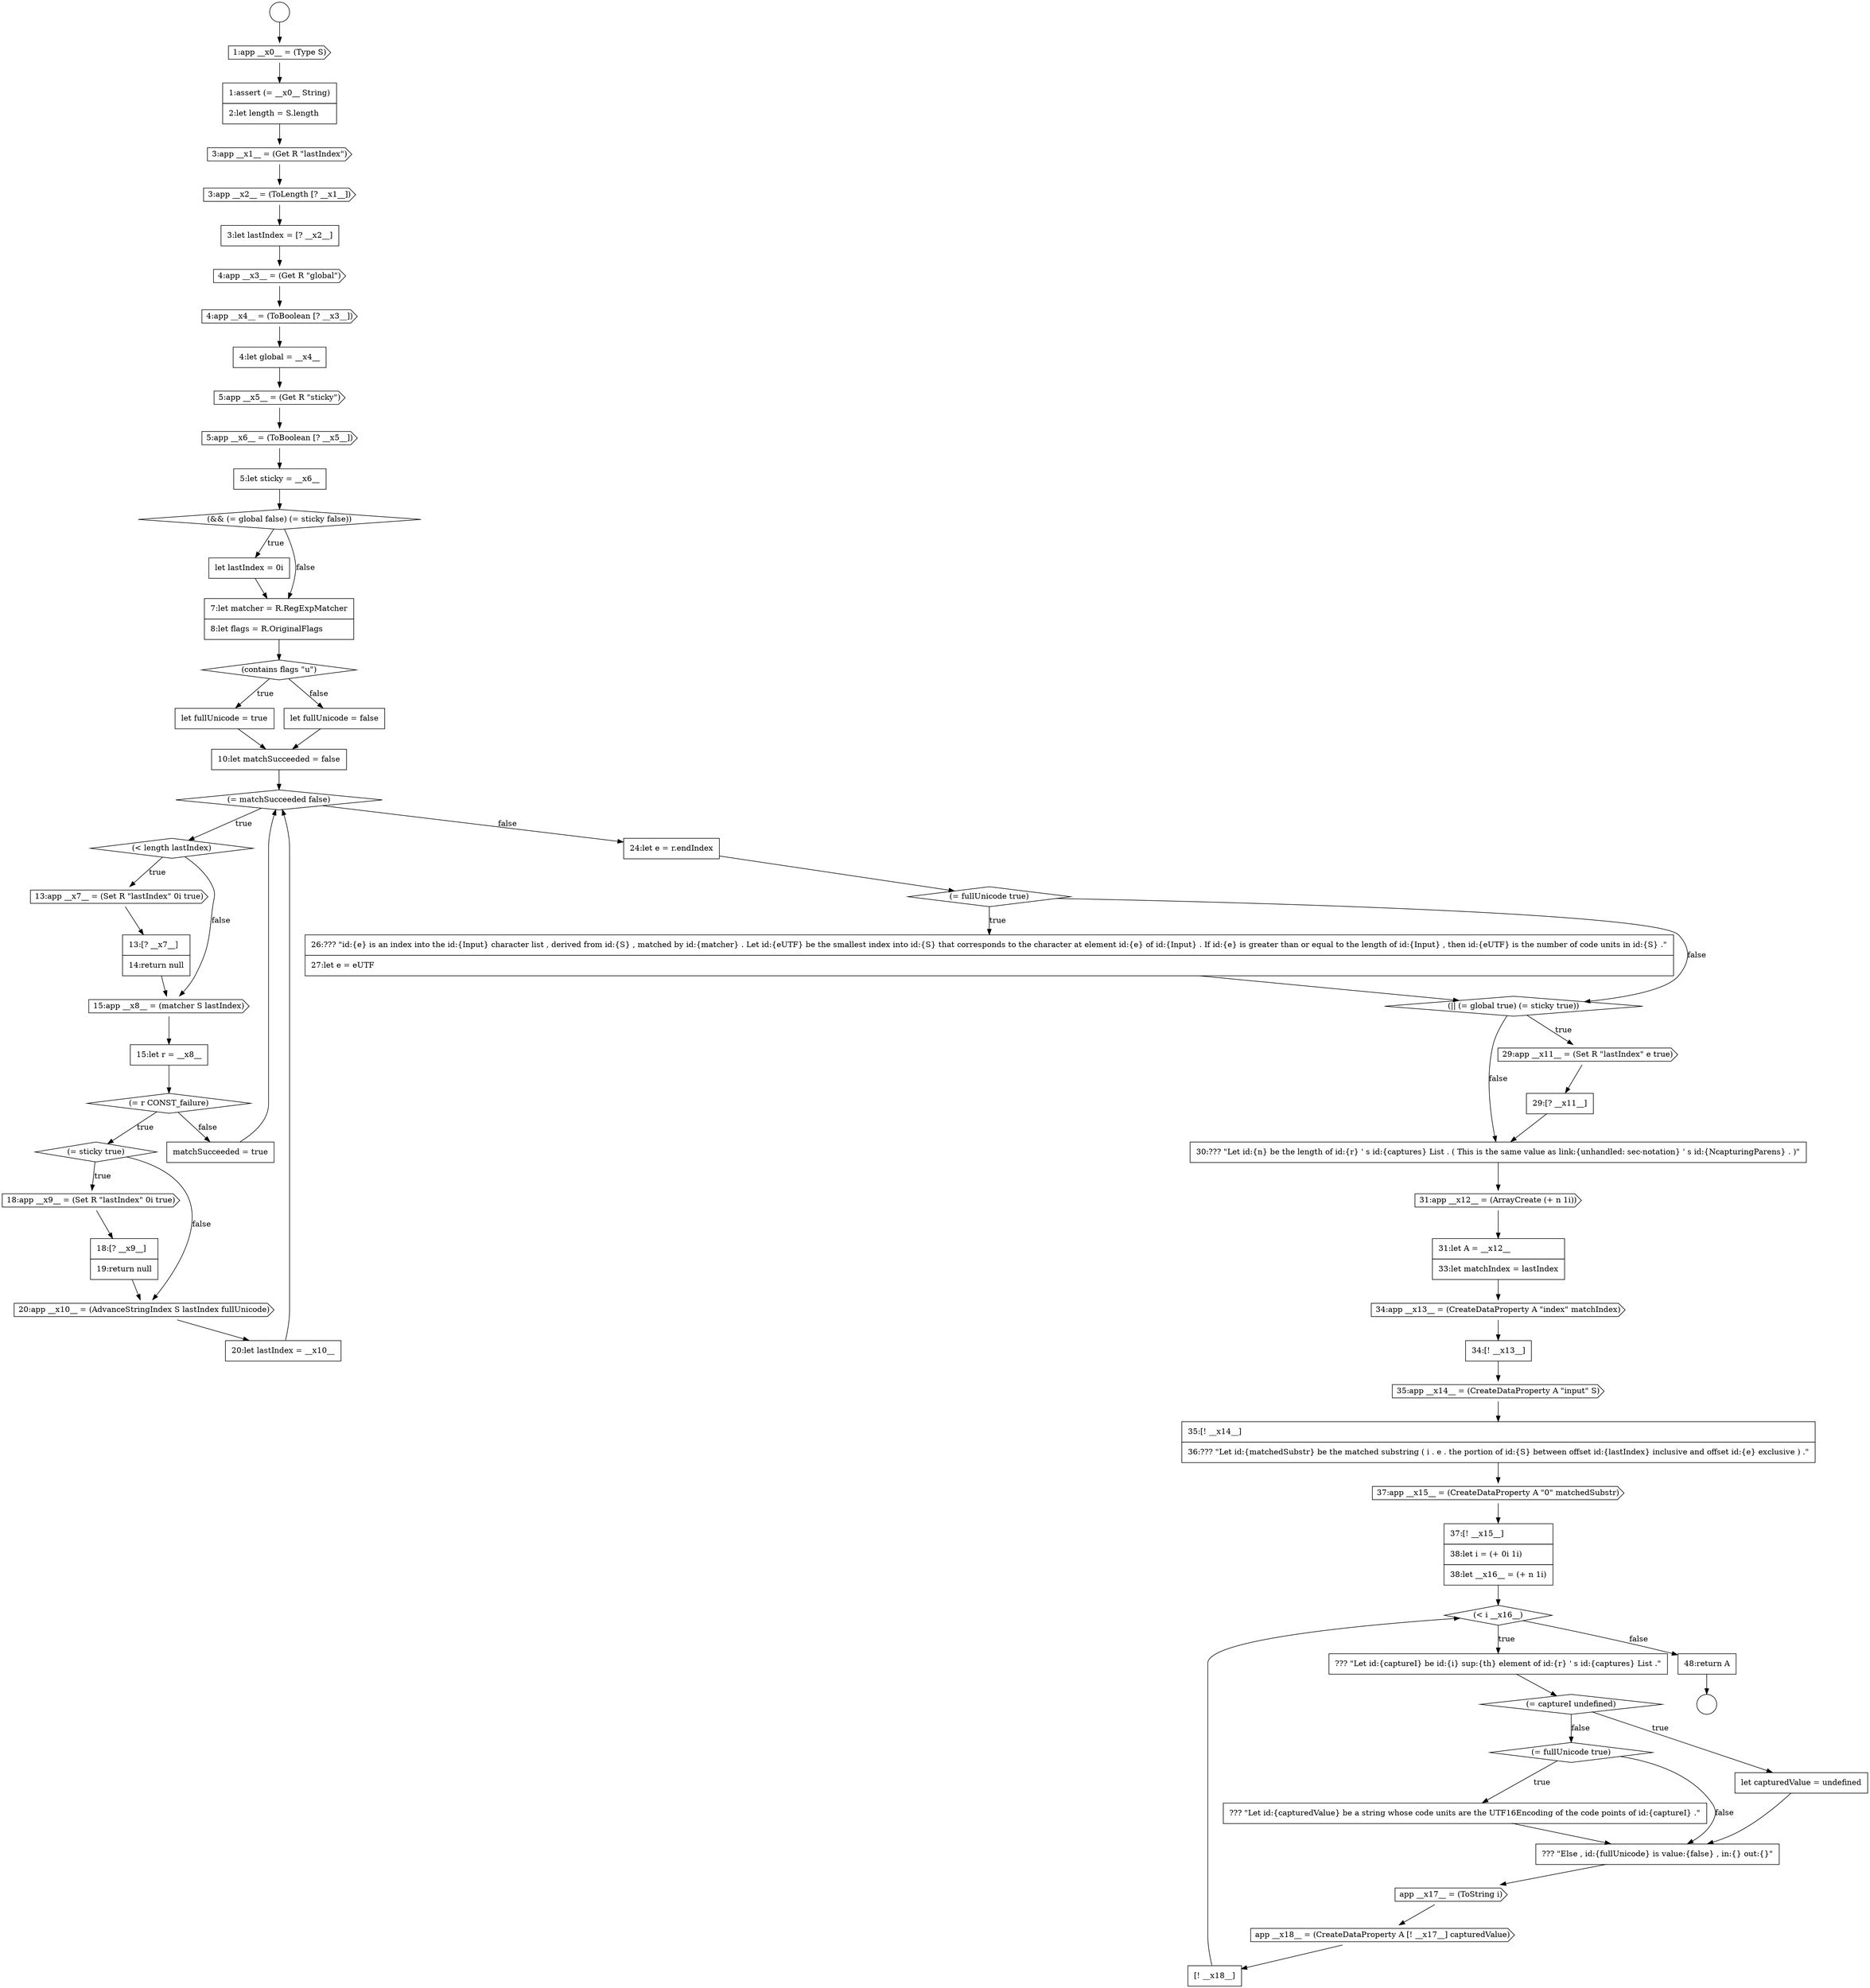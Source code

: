 digraph {
  node0 [shape=circle label=" " color="black" fillcolor="white" style=filled]
  node5 [shape=cds, label=<<font color="black">3:app __x2__ = (ToLength [? __x1__])</font>> color="black" fillcolor="white" style=filled]
  node1 [shape=circle label=" " color="black" fillcolor="white" style=filled]
  node6 [shape=none, margin=0, label=<<font color="black">
    <table border="0" cellborder="1" cellspacing="0" cellpadding="10">
      <tr><td align="left">3:let lastIndex = [? __x2__]</td></tr>
    </table>
  </font>> color="black" fillcolor="white" style=filled]
  node2 [shape=cds, label=<<font color="black">1:app __x0__ = (Type S)</font>> color="black" fillcolor="white" style=filled]
  node4 [shape=cds, label=<<font color="black">3:app __x1__ = (Get R &quot;lastIndex&quot;)</font>> color="black" fillcolor="white" style=filled]
  node10 [shape=cds, label=<<font color="black">5:app __x5__ = (Get R &quot;sticky&quot;)</font>> color="black" fillcolor="white" style=filled]
  node56 [shape=cds, label=<<font color="black">app __x18__ = (CreateDataProperty A [! __x17__] capturedValue)</font>> color="black" fillcolor="white" style=filled]
  node42 [shape=cds, label=<<font color="black">34:app __x13__ = (CreateDataProperty A &quot;index&quot; matchIndex)</font>> color="black" fillcolor="white" style=filled]
  node24 [shape=cds, label=<<font color="black">15:app __x8__ = (matcher S lastIndex)</font>> color="black" fillcolor="white" style=filled]
  node37 [shape=cds, label=<<font color="black">29:app __x11__ = (Set R &quot;lastIndex&quot; e true)</font>> color="black" fillcolor="white" style=filled]
  node25 [shape=none, margin=0, label=<<font color="black">
    <table border="0" cellborder="1" cellspacing="0" cellpadding="10">
      <tr><td align="left">15:let r = __x8__</td></tr>
    </table>
  </font>> color="black" fillcolor="white" style=filled]
  node52 [shape=diamond, label=<<font color="black">(= fullUnicode true)</font>> color="black" fillcolor="white" style=filled]
  node14 [shape=none, margin=0, label=<<font color="black">
    <table border="0" cellborder="1" cellspacing="0" cellpadding="10">
      <tr><td align="left">let lastIndex = 0i</td></tr>
    </table>
  </font>> color="black" fillcolor="white" style=filled]
  node20 [shape=diamond, label=<<font color="black">(= matchSucceeded false)</font>> color="black" fillcolor="white" style=filled]
  node46 [shape=cds, label=<<font color="black">37:app __x15__ = (CreateDataProperty A &quot;0&quot; matchedSubstr)</font>> color="black" fillcolor="white" style=filled]
  node57 [shape=none, margin=0, label=<<font color="black">
    <table border="0" cellborder="1" cellspacing="0" cellpadding="10">
      <tr><td align="left">[! __x18__]</td></tr>
    </table>
  </font>> color="black" fillcolor="white" style=filled]
  node29 [shape=none, margin=0, label=<<font color="black">
    <table border="0" cellborder="1" cellspacing="0" cellpadding="10">
      <tr><td align="left">18:[? __x9__]</td></tr>
      <tr><td align="left">19:return null</td></tr>
    </table>
  </font>> color="black" fillcolor="white" style=filled]
  node21 [shape=diamond, label=<<font color="black">(&lt; length lastIndex)</font>> color="black" fillcolor="white" style=filled]
  node33 [shape=none, margin=0, label=<<font color="black">
    <table border="0" cellborder="1" cellspacing="0" cellpadding="10">
      <tr><td align="left">24:let e = r.endIndex</td></tr>
    </table>
  </font>> color="black" fillcolor="white" style=filled]
  node28 [shape=cds, label=<<font color="black">18:app __x9__ = (Set R &quot;lastIndex&quot; 0i true)</font>> color="black" fillcolor="white" style=filled]
  node38 [shape=none, margin=0, label=<<font color="black">
    <table border="0" cellborder="1" cellspacing="0" cellpadding="10">
      <tr><td align="left">29:[? __x11__]</td></tr>
    </table>
  </font>> color="black" fillcolor="white" style=filled]
  node9 [shape=none, margin=0, label=<<font color="black">
    <table border="0" cellborder="1" cellspacing="0" cellpadding="10">
      <tr><td align="left">4:let global = __x4__</td></tr>
    </table>
  </font>> color="black" fillcolor="white" style=filled]
  node53 [shape=none, margin=0, label=<<font color="black">
    <table border="0" cellborder="1" cellspacing="0" cellpadding="10">
      <tr><td align="left">??? &quot;Let id:{capturedValue} be a string whose code units are the UTF16Encoding of the code points of id:{captureI} .&quot;</td></tr>
    </table>
  </font>> color="black" fillcolor="white" style=filled]
  node13 [shape=diamond, label=<<font color="black">(&amp;&amp; (= global false) (= sticky false))</font>> color="black" fillcolor="white" style=filled]
  node41 [shape=none, margin=0, label=<<font color="black">
    <table border="0" cellborder="1" cellspacing="0" cellpadding="10">
      <tr><td align="left">31:let A = __x12__</td></tr>
      <tr><td align="left">33:let matchIndex = lastIndex</td></tr>
    </table>
  </font>> color="black" fillcolor="white" style=filled]
  node45 [shape=none, margin=0, label=<<font color="black">
    <table border="0" cellborder="1" cellspacing="0" cellpadding="10">
      <tr><td align="left">35:[! __x14__]</td></tr>
      <tr><td align="left">36:??? &quot;Let id:{matchedSubstr} be the matched substring ( i . e . the portion of id:{S} between offset id:{lastIndex} inclusive and offset id:{e} exclusive ) .&quot;</td></tr>
    </table>
  </font>> color="black" fillcolor="white" style=filled]
  node17 [shape=none, margin=0, label=<<font color="black">
    <table border="0" cellborder="1" cellspacing="0" cellpadding="10">
      <tr><td align="left">let fullUnicode = true</td></tr>
    </table>
  </font>> color="black" fillcolor="white" style=filled]
  node32 [shape=none, margin=0, label=<<font color="black">
    <table border="0" cellborder="1" cellspacing="0" cellpadding="10">
      <tr><td align="left">matchSucceeded = true</td></tr>
    </table>
  </font>> color="black" fillcolor="white" style=filled]
  node34 [shape=diamond, label=<<font color="black">(= fullUnicode true)</font>> color="black" fillcolor="white" style=filled]
  node22 [shape=cds, label=<<font color="black">13:app __x7__ = (Set R &quot;lastIndex&quot; 0i true)</font>> color="black" fillcolor="white" style=filled]
  node44 [shape=cds, label=<<font color="black">35:app __x14__ = (CreateDataProperty A &quot;input&quot; S)</font>> color="black" fillcolor="white" style=filled]
  node27 [shape=diamond, label=<<font color="black">(= sticky true)</font>> color="black" fillcolor="white" style=filled]
  node12 [shape=none, margin=0, label=<<font color="black">
    <table border="0" cellborder="1" cellspacing="0" cellpadding="10">
      <tr><td align="left">5:let sticky = __x6__</td></tr>
    </table>
  </font>> color="black" fillcolor="white" style=filled]
  node54 [shape=none, margin=0, label=<<font color="black">
    <table border="0" cellborder="1" cellspacing="0" cellpadding="10">
      <tr><td align="left">??? &quot;Else , id:{fullUnicode} is value:{false} , in:{} out:{}&quot;</td></tr>
    </table>
  </font>> color="black" fillcolor="white" style=filled]
  node49 [shape=none, margin=0, label=<<font color="black">
    <table border="0" cellborder="1" cellspacing="0" cellpadding="10">
      <tr><td align="left">??? &quot;Let id:{captureI} be id:{i} sup:{th} element of id:{r} ' s id:{captures} List .&quot;</td></tr>
    </table>
  </font>> color="black" fillcolor="white" style=filled]
  node7 [shape=cds, label=<<font color="black">4:app __x3__ = (Get R &quot;global&quot;)</font>> color="black" fillcolor="white" style=filled]
  node39 [shape=none, margin=0, label=<<font color="black">
    <table border="0" cellborder="1" cellspacing="0" cellpadding="10">
      <tr><td align="left">30:??? &quot;Let id:{n} be the length of id:{r} ' s id:{captures} List . ( This is the same value as link:{unhandled: sec-notation} ' s id:{NcapturingParens} . )&quot;</td></tr>
    </table>
  </font>> color="black" fillcolor="white" style=filled]
  node3 [shape=none, margin=0, label=<<font color="black">
    <table border="0" cellborder="1" cellspacing="0" cellpadding="10">
      <tr><td align="left">1:assert (= __x0__ String)</td></tr>
      <tr><td align="left">2:let length = S.length</td></tr>
    </table>
  </font>> color="black" fillcolor="white" style=filled]
  node35 [shape=none, margin=0, label=<<font color="black">
    <table border="0" cellborder="1" cellspacing="0" cellpadding="10">
      <tr><td align="left">26:??? &quot;id:{e} is an index into the id:{Input} character list , derived from id:{S} , matched by id:{matcher} . Let id:{eUTF} be the smallest index into id:{S} that corresponds to the character at element id:{e} of id:{Input} . If id:{e} is greater than or equal to the length of id:{Input} , then id:{eUTF} is the number of code units in id:{S} .&quot;</td></tr>
      <tr><td align="left">27:let e = eUTF</td></tr>
    </table>
  </font>> color="black" fillcolor="white" style=filled]
  node48 [shape=diamond, label=<<font color="black">(&lt; i __x16__)</font>> color="black" fillcolor="white" style=filled]
  node18 [shape=none, margin=0, label=<<font color="black">
    <table border="0" cellborder="1" cellspacing="0" cellpadding="10">
      <tr><td align="left">let fullUnicode = false</td></tr>
    </table>
  </font>> color="black" fillcolor="white" style=filled]
  node50 [shape=diamond, label=<<font color="black">(= captureI undefined)</font>> color="black" fillcolor="white" style=filled]
  node16 [shape=diamond, label=<<font color="black">(contains flags &quot;u&quot;)</font>> color="black" fillcolor="white" style=filled]
  node31 [shape=none, margin=0, label=<<font color="black">
    <table border="0" cellborder="1" cellspacing="0" cellpadding="10">
      <tr><td align="left">20:let lastIndex = __x10__</td></tr>
    </table>
  </font>> color="black" fillcolor="white" style=filled]
  node11 [shape=cds, label=<<font color="black">5:app __x6__ = (ToBoolean [? __x5__])</font>> color="black" fillcolor="white" style=filled]
  node43 [shape=none, margin=0, label=<<font color="black">
    <table border="0" cellborder="1" cellspacing="0" cellpadding="10">
      <tr><td align="left">34:[! __x13__]</td></tr>
    </table>
  </font>> color="black" fillcolor="white" style=filled]
  node40 [shape=cds, label=<<font color="black">31:app __x12__ = (ArrayCreate (+ n 1i))</font>> color="black" fillcolor="white" style=filled]
  node26 [shape=diamond, label=<<font color="black">(= r CONST_failure)</font>> color="black" fillcolor="white" style=filled]
  node55 [shape=cds, label=<<font color="black">app __x17__ = (ToString i)</font>> color="black" fillcolor="white" style=filled]
  node23 [shape=none, margin=0, label=<<font color="black">
    <table border="0" cellborder="1" cellspacing="0" cellpadding="10">
      <tr><td align="left">13:[? __x7__]</td></tr>
      <tr><td align="left">14:return null</td></tr>
    </table>
  </font>> color="black" fillcolor="white" style=filled]
  node8 [shape=cds, label=<<font color="black">4:app __x4__ = (ToBoolean [? __x3__])</font>> color="black" fillcolor="white" style=filled]
  node58 [shape=none, margin=0, label=<<font color="black">
    <table border="0" cellborder="1" cellspacing="0" cellpadding="10">
      <tr><td align="left">48:return A</td></tr>
    </table>
  </font>> color="black" fillcolor="white" style=filled]
  node36 [shape=diamond, label=<<font color="black">(|| (= global true) (= sticky true))</font>> color="black" fillcolor="white" style=filled]
  node30 [shape=cds, label=<<font color="black">20:app __x10__ = (AdvanceStringIndex S lastIndex fullUnicode)</font>> color="black" fillcolor="white" style=filled]
  node51 [shape=none, margin=0, label=<<font color="black">
    <table border="0" cellborder="1" cellspacing="0" cellpadding="10">
      <tr><td align="left">let capturedValue = undefined</td></tr>
    </table>
  </font>> color="black" fillcolor="white" style=filled]
  node19 [shape=none, margin=0, label=<<font color="black">
    <table border="0" cellborder="1" cellspacing="0" cellpadding="10">
      <tr><td align="left">10:let matchSucceeded = false</td></tr>
    </table>
  </font>> color="black" fillcolor="white" style=filled]
  node47 [shape=none, margin=0, label=<<font color="black">
    <table border="0" cellborder="1" cellspacing="0" cellpadding="10">
      <tr><td align="left">37:[! __x15__]</td></tr>
      <tr><td align="left">38:let i = (+ 0i 1i)</td></tr>
      <tr><td align="left">38:let __x16__ = (+ n 1i)</td></tr>
    </table>
  </font>> color="black" fillcolor="white" style=filled]
  node15 [shape=none, margin=0, label=<<font color="black">
    <table border="0" cellborder="1" cellspacing="0" cellpadding="10">
      <tr><td align="left">7:let matcher = R.RegExpMatcher</td></tr>
      <tr><td align="left">8:let flags = R.OriginalFlags</td></tr>
    </table>
  </font>> color="black" fillcolor="white" style=filled]
  node13 -> node14 [label=<<font color="black">true</font>> color="black"]
  node13 -> node15 [label=<<font color="black">false</font>> color="black"]
  node58 -> node1 [ color="black"]
  node51 -> node54 [ color="black"]
  node12 -> node13 [ color="black"]
  node21 -> node22 [label=<<font color="black">true</font>> color="black"]
  node21 -> node24 [label=<<font color="black">false</font>> color="black"]
  node8 -> node9 [ color="black"]
  node36 -> node37 [label=<<font color="black">true</font>> color="black"]
  node36 -> node39 [label=<<font color="black">false</font>> color="black"]
  node31 -> node20 [ color="black"]
  node49 -> node50 [ color="black"]
  node38 -> node39 [ color="black"]
  node57 -> node48 [ color="black"]
  node5 -> node6 [ color="black"]
  node53 -> node54 [ color="black"]
  node3 -> node4 [ color="black"]
  node28 -> node29 [ color="black"]
  node26 -> node27 [label=<<font color="black">true</font>> color="black"]
  node26 -> node32 [label=<<font color="black">false</font>> color="black"]
  node29 -> node30 [ color="black"]
  node39 -> node40 [ color="black"]
  node7 -> node8 [ color="black"]
  node54 -> node55 [ color="black"]
  node42 -> node43 [ color="black"]
  node18 -> node19 [ color="black"]
  node17 -> node19 [ color="black"]
  node2 -> node3 [ color="black"]
  node15 -> node16 [ color="black"]
  node55 -> node56 [ color="black"]
  node11 -> node12 [ color="black"]
  node52 -> node53 [label=<<font color="black">true</font>> color="black"]
  node52 -> node54 [label=<<font color="black">false</font>> color="black"]
  node19 -> node20 [ color="black"]
  node35 -> node36 [ color="black"]
  node34 -> node35 [label=<<font color="black">true</font>> color="black"]
  node34 -> node36 [label=<<font color="black">false</font>> color="black"]
  node45 -> node46 [ color="black"]
  node0 -> node2 [ color="black"]
  node22 -> node23 [ color="black"]
  node6 -> node7 [ color="black"]
  node43 -> node44 [ color="black"]
  node9 -> node10 [ color="black"]
  node44 -> node45 [ color="black"]
  node37 -> node38 [ color="black"]
  node50 -> node51 [label=<<font color="black">true</font>> color="black"]
  node50 -> node52 [label=<<font color="black">false</font>> color="black"]
  node23 -> node24 [ color="black"]
  node14 -> node15 [ color="black"]
  node40 -> node41 [ color="black"]
  node30 -> node31 [ color="black"]
  node10 -> node11 [ color="black"]
  node16 -> node17 [label=<<font color="black">true</font>> color="black"]
  node16 -> node18 [label=<<font color="black">false</font>> color="black"]
  node48 -> node49 [label=<<font color="black">true</font>> color="black"]
  node48 -> node58 [label=<<font color="black">false</font>> color="black"]
  node47 -> node48 [ color="black"]
  node27 -> node28 [label=<<font color="black">true</font>> color="black"]
  node27 -> node30 [label=<<font color="black">false</font>> color="black"]
  node4 -> node5 [ color="black"]
  node20 -> node21 [label=<<font color="black">true</font>> color="black"]
  node20 -> node33 [label=<<font color="black">false</font>> color="black"]
  node25 -> node26 [ color="black"]
  node24 -> node25 [ color="black"]
  node56 -> node57 [ color="black"]
  node46 -> node47 [ color="black"]
  node32 -> node20 [ color="black"]
  node33 -> node34 [ color="black"]
  node41 -> node42 [ color="black"]
}
